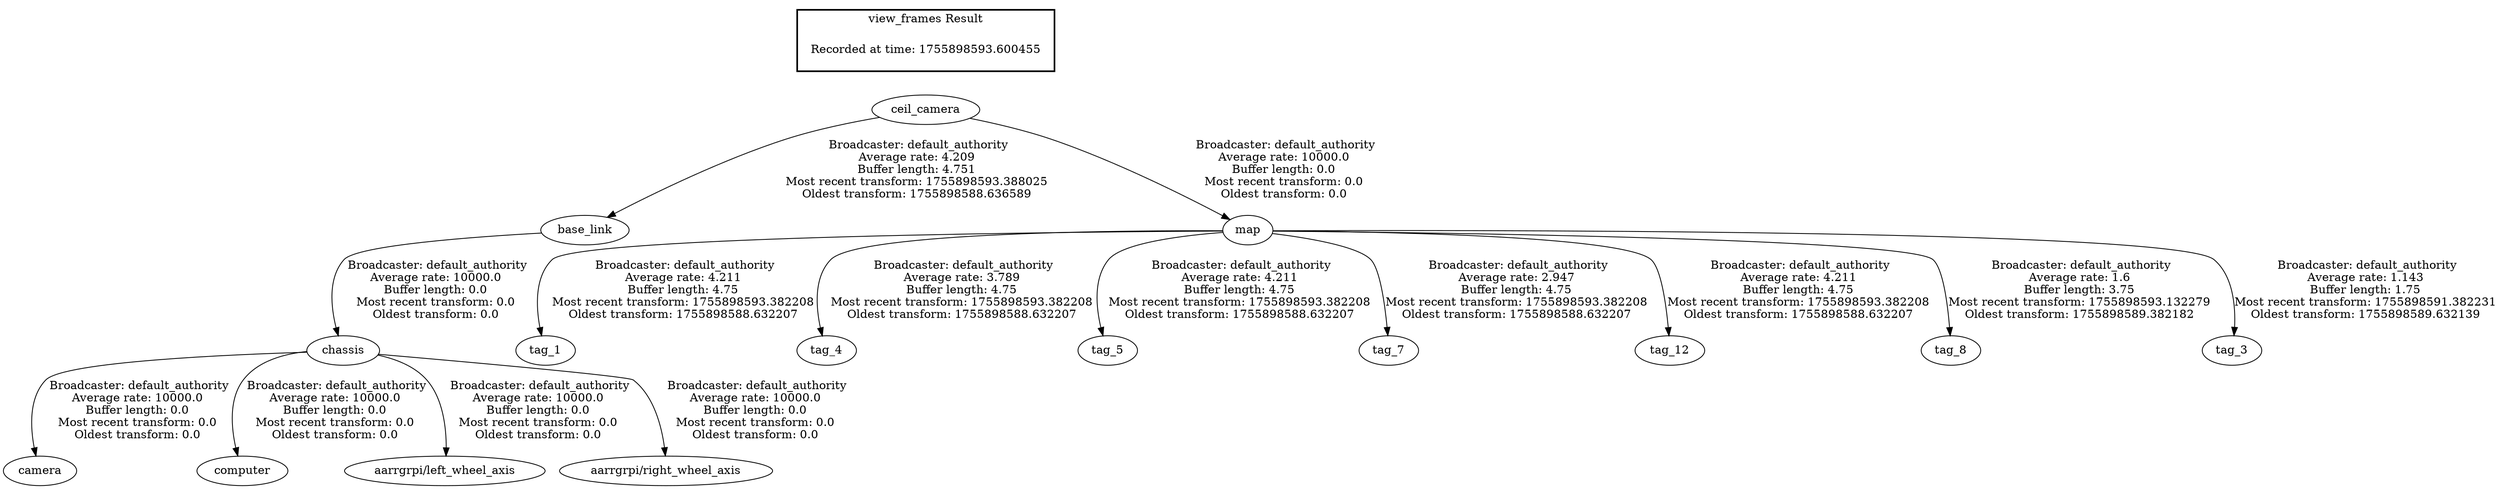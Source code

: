 digraph G {
"base_link" -> "chassis"[label=" Broadcaster: default_authority\nAverage rate: 10000.0\nBuffer length: 0.0\nMost recent transform: 0.0\nOldest transform: 0.0\n"];
"ceil_camera" -> "base_link"[label=" Broadcaster: default_authority\nAverage rate: 4.209\nBuffer length: 4.751\nMost recent transform: 1755898593.388025\nOldest transform: 1755898588.636589\n"];
"chassis" -> "camera"[label=" Broadcaster: default_authority\nAverage rate: 10000.0\nBuffer length: 0.0\nMost recent transform: 0.0\nOldest transform: 0.0\n"];
"chassis" -> "computer"[label=" Broadcaster: default_authority\nAverage rate: 10000.0\nBuffer length: 0.0\nMost recent transform: 0.0\nOldest transform: 0.0\n"];
"chassis" -> "aarrgrpi/left_wheel_axis"[label=" Broadcaster: default_authority\nAverage rate: 10000.0\nBuffer length: 0.0\nMost recent transform: 0.0\nOldest transform: 0.0\n"];
"chassis" -> "aarrgrpi/right_wheel_axis"[label=" Broadcaster: default_authority\nAverage rate: 10000.0\nBuffer length: 0.0\nMost recent transform: 0.0\nOldest transform: 0.0\n"];
"ceil_camera" -> "map"[label=" Broadcaster: default_authority\nAverage rate: 10000.0\nBuffer length: 0.0\nMost recent transform: 0.0\nOldest transform: 0.0\n"];
"map" -> "tag_1"[label=" Broadcaster: default_authority\nAverage rate: 4.211\nBuffer length: 4.75\nMost recent transform: 1755898593.382208\nOldest transform: 1755898588.632207\n"];
"map" -> "tag_4"[label=" Broadcaster: default_authority\nAverage rate: 3.789\nBuffer length: 4.75\nMost recent transform: 1755898593.382208\nOldest transform: 1755898588.632207\n"];
"map" -> "tag_5"[label=" Broadcaster: default_authority\nAverage rate: 4.211\nBuffer length: 4.75\nMost recent transform: 1755898593.382208\nOldest transform: 1755898588.632207\n"];
"map" -> "tag_7"[label=" Broadcaster: default_authority\nAverage rate: 2.947\nBuffer length: 4.75\nMost recent transform: 1755898593.382208\nOldest transform: 1755898588.632207\n"];
"map" -> "tag_12"[label=" Broadcaster: default_authority\nAverage rate: 4.211\nBuffer length: 4.75\nMost recent transform: 1755898593.382208\nOldest transform: 1755898588.632207\n"];
"map" -> "tag_8"[label=" Broadcaster: default_authority\nAverage rate: 1.6\nBuffer length: 3.75\nMost recent transform: 1755898593.132279\nOldest transform: 1755898589.382182\n"];
"map" -> "tag_3"[label=" Broadcaster: default_authority\nAverage rate: 1.143\nBuffer length: 1.75\nMost recent transform: 1755898591.382231\nOldest transform: 1755898589.632139\n"];
edge [style=invis];
 subgraph cluster_legend { style=bold; color=black; label ="view_frames Result";
"Recorded at time: 1755898593.600455"[ shape=plaintext ] ;
}->"ceil_camera";
}